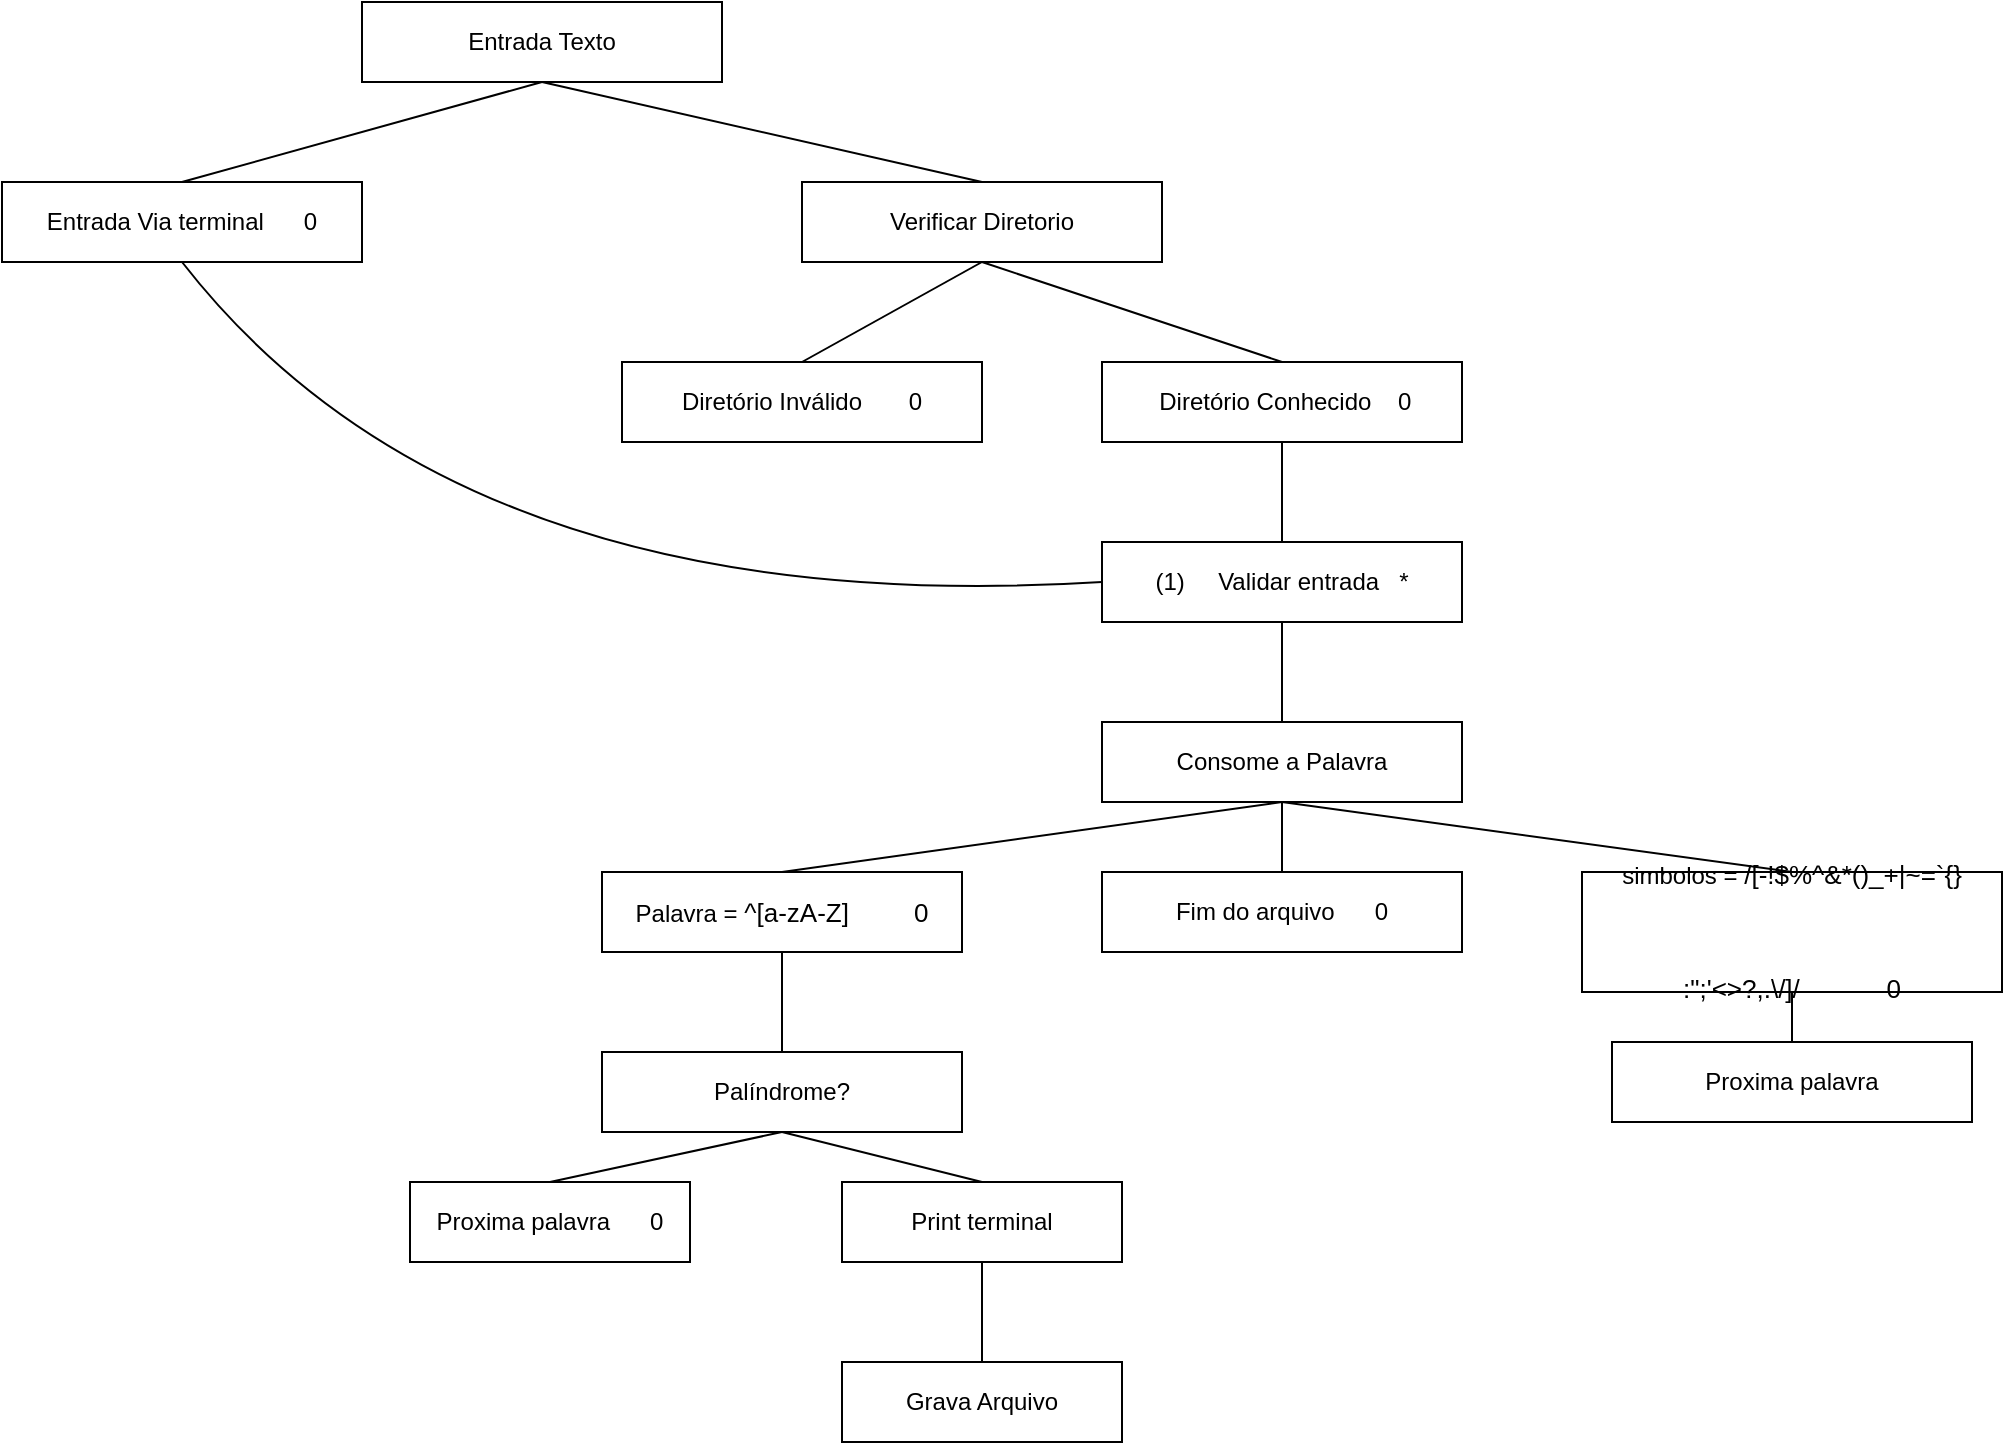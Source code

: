 <mxfile version="15.9.6" type="github">
  <diagram id="wPcirxS61-8j0srbPTqO" name="Page-1">
    <mxGraphModel dx="1422" dy="740" grid="1" gridSize="10" guides="1" tooltips="1" connect="1" arrows="1" fold="1" page="1" pageScale="1" pageWidth="827" pageHeight="1169" math="0" shadow="0">
      <root>
        <mxCell id="0" />
        <mxCell id="1" parent="0" />
        <mxCell id="wmtD4q_ZMgyU7GBEmReD-1" value="Entrada Texto" style="rounded=0;whiteSpace=wrap;html=1;" vertex="1" parent="1">
          <mxGeometry x="320" y="40" width="180" height="40" as="geometry" />
        </mxCell>
        <mxCell id="wmtD4q_ZMgyU7GBEmReD-6" value="Entrada Via terminal&amp;nbsp; &amp;nbsp; &amp;nbsp; 0" style="rounded=0;whiteSpace=wrap;html=1;" vertex="1" parent="1">
          <mxGeometry x="140" y="130" width="180" height="40" as="geometry" />
        </mxCell>
        <mxCell id="wmtD4q_ZMgyU7GBEmReD-7" value="Verificar Diretorio" style="rounded=0;whiteSpace=wrap;html=1;" vertex="1" parent="1">
          <mxGeometry x="540" y="130" width="180" height="40" as="geometry" />
        </mxCell>
        <mxCell id="wmtD4q_ZMgyU7GBEmReD-8" value="Diretório Inválido&amp;nbsp; &amp;nbsp; &amp;nbsp; &amp;nbsp;0" style="rounded=0;whiteSpace=wrap;html=1;" vertex="1" parent="1">
          <mxGeometry x="450" y="220" width="180" height="40" as="geometry" />
        </mxCell>
        <mxCell id="wmtD4q_ZMgyU7GBEmReD-9" value="&amp;nbsp;Diretório Conhecido&amp;nbsp; &amp;nbsp; 0" style="rounded=0;whiteSpace=wrap;html=1;" vertex="1" parent="1">
          <mxGeometry x="690" y="220" width="180" height="40" as="geometry" />
        </mxCell>
        <mxCell id="wmtD4q_ZMgyU7GBEmReD-10" value="" style="endArrow=none;html=1;rounded=0;exitX=0.5;exitY=0;exitDx=0;exitDy=0;entryX=0.5;entryY=1;entryDx=0;entryDy=0;" edge="1" parent="1" source="wmtD4q_ZMgyU7GBEmReD-6" target="wmtD4q_ZMgyU7GBEmReD-1">
          <mxGeometry width="50" height="50" relative="1" as="geometry">
            <mxPoint x="520" y="290" as="sourcePoint" />
            <mxPoint x="570" y="240" as="targetPoint" />
          </mxGeometry>
        </mxCell>
        <mxCell id="wmtD4q_ZMgyU7GBEmReD-11" value="" style="endArrow=none;html=1;rounded=0;exitX=0.5;exitY=0;exitDx=0;exitDy=0;entryX=0.5;entryY=1;entryDx=0;entryDy=0;" edge="1" parent="1" source="wmtD4q_ZMgyU7GBEmReD-7" target="wmtD4q_ZMgyU7GBEmReD-1">
          <mxGeometry width="50" height="50" relative="1" as="geometry">
            <mxPoint x="240" y="140" as="sourcePoint" />
            <mxPoint x="420" y="90" as="targetPoint" />
          </mxGeometry>
        </mxCell>
        <mxCell id="wmtD4q_ZMgyU7GBEmReD-12" value="" style="endArrow=none;html=1;rounded=0;exitX=0.5;exitY=1;exitDx=0;exitDy=0;entryX=0.5;entryY=0;entryDx=0;entryDy=0;" edge="1" parent="1" source="wmtD4q_ZMgyU7GBEmReD-7" target="wmtD4q_ZMgyU7GBEmReD-8">
          <mxGeometry width="50" height="50" relative="1" as="geometry">
            <mxPoint x="640" y="140" as="sourcePoint" />
            <mxPoint x="420" y="90" as="targetPoint" />
          </mxGeometry>
        </mxCell>
        <mxCell id="wmtD4q_ZMgyU7GBEmReD-13" value="" style="endArrow=none;html=1;rounded=0;exitX=0.5;exitY=1;exitDx=0;exitDy=0;entryX=0.5;entryY=0;entryDx=0;entryDy=0;" edge="1" parent="1" source="wmtD4q_ZMgyU7GBEmReD-7" target="wmtD4q_ZMgyU7GBEmReD-9">
          <mxGeometry width="50" height="50" relative="1" as="geometry">
            <mxPoint x="640" y="180" as="sourcePoint" />
            <mxPoint x="550" y="230" as="targetPoint" />
          </mxGeometry>
        </mxCell>
        <mxCell id="wmtD4q_ZMgyU7GBEmReD-14" value="(1)&amp;nbsp; &amp;nbsp; &amp;nbsp;Validar entrada&amp;nbsp; &amp;nbsp;*" style="rounded=0;whiteSpace=wrap;html=1;" vertex="1" parent="1">
          <mxGeometry x="690" y="310" width="180" height="40" as="geometry" />
        </mxCell>
        <mxCell id="wmtD4q_ZMgyU7GBEmReD-16" value="" style="endArrow=none;html=1;rounded=0;exitX=0.5;exitY=1;exitDx=0;exitDy=0;entryX=0.5;entryY=0;entryDx=0;entryDy=0;" edge="1" parent="1" source="wmtD4q_ZMgyU7GBEmReD-9" target="wmtD4q_ZMgyU7GBEmReD-14">
          <mxGeometry width="50" height="50" relative="1" as="geometry">
            <mxPoint x="640" y="180" as="sourcePoint" />
            <mxPoint x="790" y="230" as="targetPoint" />
          </mxGeometry>
        </mxCell>
        <mxCell id="wmtD4q_ZMgyU7GBEmReD-17" value="" style="endArrow=none;html=1;exitX=0.5;exitY=1;exitDx=0;exitDy=0;curved=1;entryX=0;entryY=0.5;entryDx=0;entryDy=0;" edge="1" parent="1" source="wmtD4q_ZMgyU7GBEmReD-6" target="wmtD4q_ZMgyU7GBEmReD-14">
          <mxGeometry width="50" height="50" relative="1" as="geometry">
            <mxPoint x="520" y="500" as="sourcePoint" />
            <mxPoint x="660" y="340" as="targetPoint" />
            <Array as="points">
              <mxPoint x="370" y="350" />
            </Array>
          </mxGeometry>
        </mxCell>
        <mxCell id="wmtD4q_ZMgyU7GBEmReD-20" value="Consome a Palavra" style="rounded=0;whiteSpace=wrap;html=1;" vertex="1" parent="1">
          <mxGeometry x="690" y="400" width="180" height="40" as="geometry" />
        </mxCell>
        <mxCell id="wmtD4q_ZMgyU7GBEmReD-21" value="" style="endArrow=none;html=1;rounded=0;exitX=0.5;exitY=0;exitDx=0;exitDy=0;entryX=0.5;entryY=1;entryDx=0;entryDy=0;" edge="1" parent="1" source="wmtD4q_ZMgyU7GBEmReD-20" target="wmtD4q_ZMgyU7GBEmReD-14">
          <mxGeometry width="50" height="50" relative="1" as="geometry">
            <mxPoint x="790" y="270" as="sourcePoint" />
            <mxPoint x="790" y="320" as="targetPoint" />
          </mxGeometry>
        </mxCell>
        <mxCell id="wmtD4q_ZMgyU7GBEmReD-23" value="Palavra =&amp;nbsp;&lt;span style=&quot;color: rgba(0 , 0 , 0 , 0) ; font-family: monospace ; font-size: 0px&quot;&gt;b3CmxGraphModel%3E%3Croot%3E%3CmxCell%20id%3D%220%22%2F%3E%3CmxCell%20id%3D%221%22%20parent%3D%220%22%2F%3E%3CmxCell%20id%3D%222%22%20value%3D%22Consome%20a%20Palavra%22%20style%3D%22rounded%3D0%3BwhiteSpace%3Dwrap%3Bhtml%3D1%3B%22%20vertex%3D%221%22%20parent%3D%221%22%3E%3CmxGeometry%20x%3D%22690%22%20y%3D%22400%22%20width%3D%22180%22%20height%3D%2240%22%20as%3D%22geometry%22%2F%3E%3C%2FmxCell%3E%3C%2Froot%3E%3C%2FmxGraphModel%3E&lt;/span&gt;&lt;span style=&quot;color: rgba(0 , 0 , 0 , 0) ; font-family: monospace ; font-size: 0px&quot;&gt;%3CmxGraphModel%3E%3Croot%3E%3CmxCell%20id%3D%220%22%2F%3E%3CmxCell%20id%3D%221%22%20parent%3D%220%22%2F%3E%3CmxCell%20id%3D%222%22%20value%3D%22Consome%20a%20Palavra%22%20style%3D%22rounded%3D0%3BwhiteSpace%3Dwrap%3Bhtml%3D1%3B%22%20vertex%3D%221%22%20parent%3D%221%22%3E%3CmxGeometry%20x%3D%22690%22%20y%3D%22400%22%20width%3D%22180%22%20height%3D%2240%22%20as%3D%22geometry%22%2F%3E%3C%2FmxCell%3E%3C%2Froot%3E%3C%2FmxGraphModel%3E&lt;/span&gt;&lt;span style=&quot;background-color: transparent ; font-family: inherit ; font-style: inherit ; font-weight: inherit ; font-size: 13px ; text-align: left&quot;&gt;^[a-zA-Z]&amp;nbsp; &amp;nbsp; &amp;nbsp; &amp;nbsp; &amp;nbsp;0&lt;/span&gt;" style="rounded=0;whiteSpace=wrap;html=1;" vertex="1" parent="1">
          <mxGeometry x="440" y="475" width="180" height="40" as="geometry" />
        </mxCell>
        <mxCell id="wmtD4q_ZMgyU7GBEmReD-24" value="simbolos =&amp;nbsp;&lt;span style=&quot;background-color: transparent ; font-family: inherit ; font-style: inherit ; font-weight: inherit ; font-size: 13px ; text-align: left&quot;&gt;/[-!$%^&amp;amp;*()_+|~=&lt;/span&gt;&lt;span class=&quot;hljs-string&quot; style=&quot;background-color: transparent ; font-family: inherit ; font-style: inherit ; font-variant: inherit ; font-weight: inherit ; font-size: 13px ; text-align: left ; margin: 0px ; padding: 0px ; border: 0px ; font-stretch: inherit ; line-height: inherit ; vertical-align: baseline ; box-sizing: inherit&quot;&gt;`{}\[\]:&quot;;&#39;&amp;lt;&amp;gt;?,.\/]/&amp;nbsp; &amp;nbsp; &amp;nbsp; &amp;nbsp; &amp;nbsp; &amp;nbsp; 0&lt;/span&gt;" style="rounded=0;whiteSpace=wrap;html=1;" vertex="1" parent="1">
          <mxGeometry x="930" y="475" width="210" height="60" as="geometry" />
        </mxCell>
        <mxCell id="wmtD4q_ZMgyU7GBEmReD-25" value="Proxima palavra" style="rounded=0;whiteSpace=wrap;html=1;" vertex="1" parent="1">
          <mxGeometry x="945" y="560" width="180" height="40" as="geometry" />
        </mxCell>
        <mxCell id="wmtD4q_ZMgyU7GBEmReD-27" value="" style="endArrow=none;html=1;rounded=0;exitX=0.5;exitY=0;exitDx=0;exitDy=0;entryX=0.5;entryY=1;entryDx=0;entryDy=0;" edge="1" parent="1" source="wmtD4q_ZMgyU7GBEmReD-24" target="wmtD4q_ZMgyU7GBEmReD-20">
          <mxGeometry width="50" height="50" relative="1" as="geometry">
            <mxPoint x="790" y="410" as="sourcePoint" />
            <mxPoint x="790" y="360" as="targetPoint" />
          </mxGeometry>
        </mxCell>
        <mxCell id="wmtD4q_ZMgyU7GBEmReD-28" value="" style="endArrow=none;html=1;rounded=0;exitX=0.5;exitY=0;exitDx=0;exitDy=0;entryX=0.5;entryY=1;entryDx=0;entryDy=0;" edge="1" parent="1" source="wmtD4q_ZMgyU7GBEmReD-25" target="wmtD4q_ZMgyU7GBEmReD-24">
          <mxGeometry width="50" height="50" relative="1" as="geometry">
            <mxPoint x="870" y="415" as="sourcePoint" />
            <mxPoint x="870" y="365" as="targetPoint" />
          </mxGeometry>
        </mxCell>
        <mxCell id="wmtD4q_ZMgyU7GBEmReD-30" value="" style="endArrow=none;html=1;rounded=0;exitX=0.5;exitY=1;exitDx=0;exitDy=0;entryX=0.5;entryY=0;entryDx=0;entryDy=0;" edge="1" parent="1" source="wmtD4q_ZMgyU7GBEmReD-20" target="wmtD4q_ZMgyU7GBEmReD-23">
          <mxGeometry width="50" height="50" relative="1" as="geometry">
            <mxPoint x="640" y="180" as="sourcePoint" />
            <mxPoint x="550" y="230" as="targetPoint" />
          </mxGeometry>
        </mxCell>
        <mxCell id="wmtD4q_ZMgyU7GBEmReD-32" value="Palíndrome?" style="rounded=0;whiteSpace=wrap;html=1;" vertex="1" parent="1">
          <mxGeometry x="440" y="565" width="180" height="40" as="geometry" />
        </mxCell>
        <mxCell id="wmtD4q_ZMgyU7GBEmReD-33" value="" style="endArrow=none;html=1;rounded=0;exitX=0.5;exitY=1;exitDx=0;exitDy=0;entryX=0.5;entryY=0;entryDx=0;entryDy=0;" edge="1" parent="1" source="wmtD4q_ZMgyU7GBEmReD-23" target="wmtD4q_ZMgyU7GBEmReD-32">
          <mxGeometry width="50" height="50" relative="1" as="geometry">
            <mxPoint x="720" y="255" as="sourcePoint" />
            <mxPoint x="720" y="305" as="targetPoint" />
          </mxGeometry>
        </mxCell>
        <mxCell id="wmtD4q_ZMgyU7GBEmReD-36" value="Fim do arquivo&amp;nbsp; &amp;nbsp; &amp;nbsp; 0" style="rounded=0;whiteSpace=wrap;html=1;" vertex="1" parent="1">
          <mxGeometry x="690" y="475" width="180" height="40" as="geometry" />
        </mxCell>
        <mxCell id="wmtD4q_ZMgyU7GBEmReD-37" value="Proxima palavra&amp;nbsp; &amp;nbsp; &amp;nbsp; 0" style="rounded=0;whiteSpace=wrap;html=1;" vertex="1" parent="1">
          <mxGeometry x="344" y="630" width="140" height="40" as="geometry" />
        </mxCell>
        <mxCell id="wmtD4q_ZMgyU7GBEmReD-38" value="" style="endArrow=none;html=1;rounded=0;exitX=0.5;exitY=0;exitDx=0;exitDy=0;entryX=0.5;entryY=1;entryDx=0;entryDy=0;" edge="1" parent="1" source="wmtD4q_ZMgyU7GBEmReD-37" target="wmtD4q_ZMgyU7GBEmReD-32">
          <mxGeometry width="50" height="50" relative="1" as="geometry">
            <mxPoint x="790" y="410" as="sourcePoint" />
            <mxPoint x="790" y="360" as="targetPoint" />
          </mxGeometry>
        </mxCell>
        <mxCell id="wmtD4q_ZMgyU7GBEmReD-40" value="" style="endArrow=none;html=1;rounded=0;entryX=0.5;entryY=0;entryDx=0;entryDy=0;" edge="1" parent="1" target="wmtD4q_ZMgyU7GBEmReD-36">
          <mxGeometry width="50" height="50" relative="1" as="geometry">
            <mxPoint x="780" y="440" as="sourcePoint" />
            <mxPoint x="780" y="480" as="targetPoint" />
          </mxGeometry>
        </mxCell>
        <mxCell id="wmtD4q_ZMgyU7GBEmReD-42" value="Print terminal" style="rounded=0;whiteSpace=wrap;html=1;" vertex="1" parent="1">
          <mxGeometry x="560" y="630" width="140" height="40" as="geometry" />
        </mxCell>
        <mxCell id="wmtD4q_ZMgyU7GBEmReD-43" value="" style="endArrow=none;html=1;rounded=0;exitX=0.5;exitY=0;exitDx=0;exitDy=0;entryX=0.5;entryY=1;entryDx=0;entryDy=0;" edge="1" parent="1" source="wmtD4q_ZMgyU7GBEmReD-42" target="wmtD4q_ZMgyU7GBEmReD-32">
          <mxGeometry width="50" height="50" relative="1" as="geometry">
            <mxPoint x="424" y="640" as="sourcePoint" />
            <mxPoint x="540" y="640" as="targetPoint" />
          </mxGeometry>
        </mxCell>
        <mxCell id="wmtD4q_ZMgyU7GBEmReD-44" value="Grava Arquivo" style="rounded=0;whiteSpace=wrap;html=1;" vertex="1" parent="1">
          <mxGeometry x="560" y="720" width="140" height="40" as="geometry" />
        </mxCell>
        <mxCell id="wmtD4q_ZMgyU7GBEmReD-45" value="" style="endArrow=none;html=1;rounded=0;exitX=0.5;exitY=0;exitDx=0;exitDy=0;entryX=0.5;entryY=1;entryDx=0;entryDy=0;" edge="1" parent="1" source="wmtD4q_ZMgyU7GBEmReD-44" target="wmtD4q_ZMgyU7GBEmReD-42">
          <mxGeometry width="50" height="50" relative="1" as="geometry">
            <mxPoint x="790" y="410" as="sourcePoint" />
            <mxPoint x="790" y="360" as="targetPoint" />
          </mxGeometry>
        </mxCell>
      </root>
    </mxGraphModel>
  </diagram>
</mxfile>

